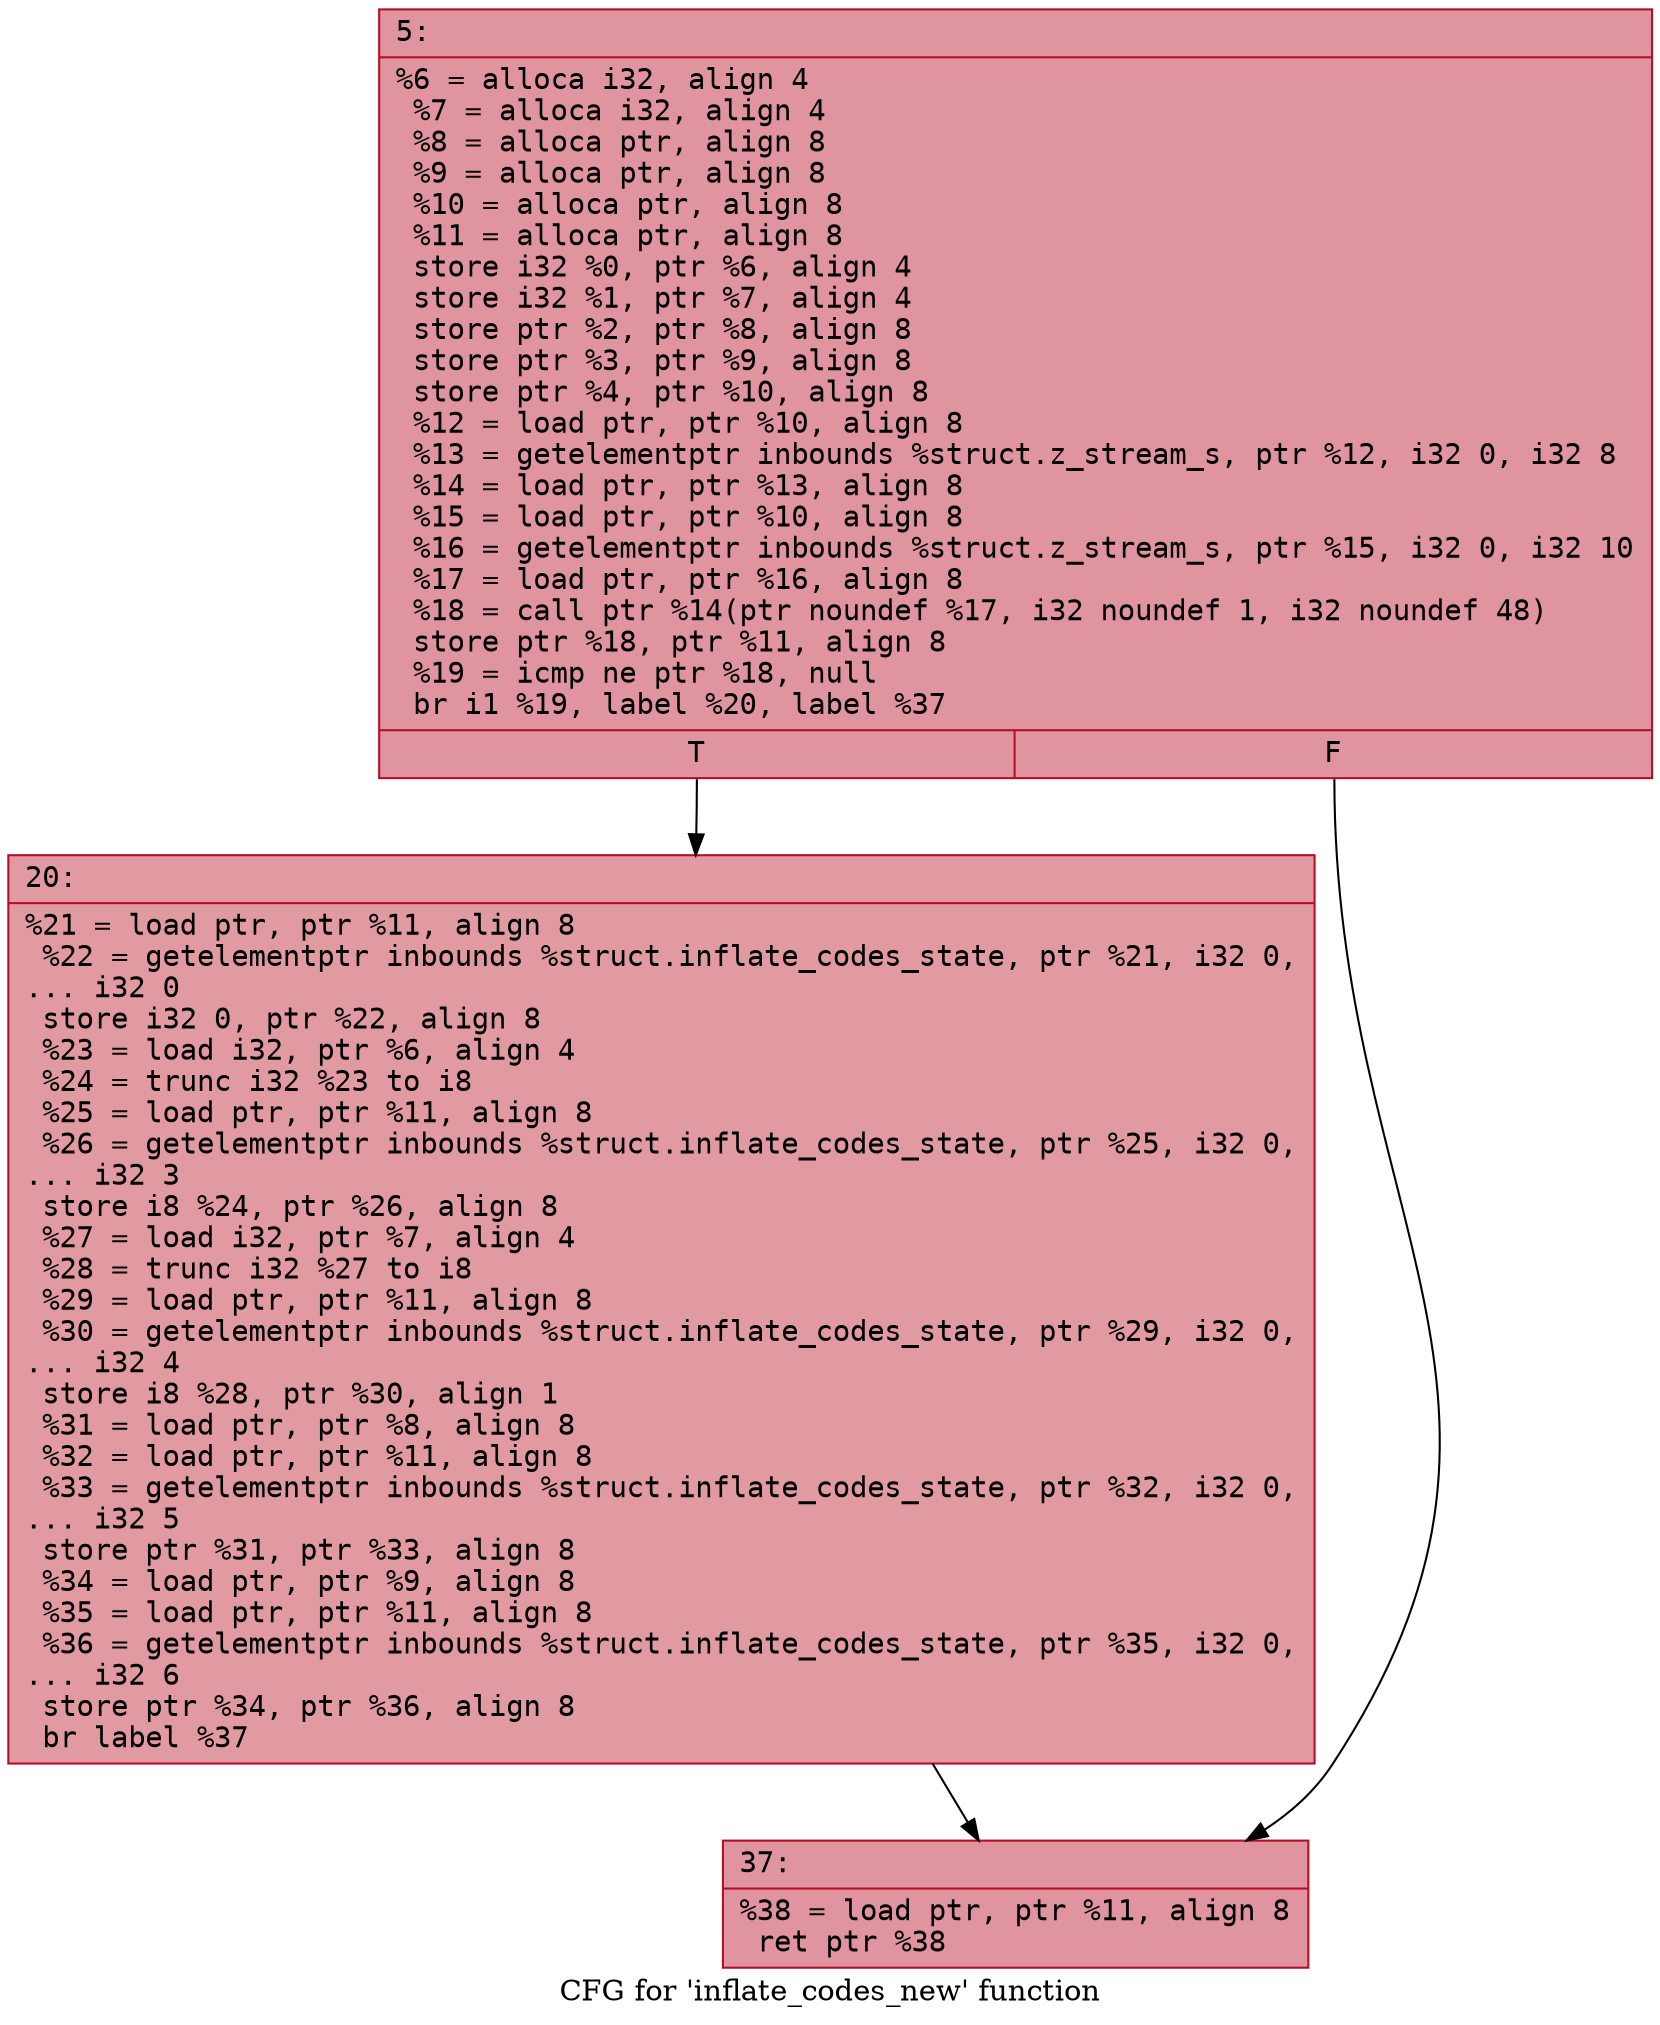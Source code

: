 digraph "CFG for 'inflate_codes_new' function" {
	label="CFG for 'inflate_codes_new' function";

	Node0x6000014d9e50 [shape=record,color="#b70d28ff", style=filled, fillcolor="#b70d2870" fontname="Courier",label="{5:\l|  %6 = alloca i32, align 4\l  %7 = alloca i32, align 4\l  %8 = alloca ptr, align 8\l  %9 = alloca ptr, align 8\l  %10 = alloca ptr, align 8\l  %11 = alloca ptr, align 8\l  store i32 %0, ptr %6, align 4\l  store i32 %1, ptr %7, align 4\l  store ptr %2, ptr %8, align 8\l  store ptr %3, ptr %9, align 8\l  store ptr %4, ptr %10, align 8\l  %12 = load ptr, ptr %10, align 8\l  %13 = getelementptr inbounds %struct.z_stream_s, ptr %12, i32 0, i32 8\l  %14 = load ptr, ptr %13, align 8\l  %15 = load ptr, ptr %10, align 8\l  %16 = getelementptr inbounds %struct.z_stream_s, ptr %15, i32 0, i32 10\l  %17 = load ptr, ptr %16, align 8\l  %18 = call ptr %14(ptr noundef %17, i32 noundef 1, i32 noundef 48)\l  store ptr %18, ptr %11, align 8\l  %19 = icmp ne ptr %18, null\l  br i1 %19, label %20, label %37\l|{<s0>T|<s1>F}}"];
	Node0x6000014d9e50:s0 -> Node0x6000014d9ea0[tooltip="5 -> 20\nProbability 62.50%" ];
	Node0x6000014d9e50:s1 -> Node0x6000014d9ef0[tooltip="5 -> 37\nProbability 37.50%" ];
	Node0x6000014d9ea0 [shape=record,color="#b70d28ff", style=filled, fillcolor="#bb1b2c70" fontname="Courier",label="{20:\l|  %21 = load ptr, ptr %11, align 8\l  %22 = getelementptr inbounds %struct.inflate_codes_state, ptr %21, i32 0,\l... i32 0\l  store i32 0, ptr %22, align 8\l  %23 = load i32, ptr %6, align 4\l  %24 = trunc i32 %23 to i8\l  %25 = load ptr, ptr %11, align 8\l  %26 = getelementptr inbounds %struct.inflate_codes_state, ptr %25, i32 0,\l... i32 3\l  store i8 %24, ptr %26, align 8\l  %27 = load i32, ptr %7, align 4\l  %28 = trunc i32 %27 to i8\l  %29 = load ptr, ptr %11, align 8\l  %30 = getelementptr inbounds %struct.inflate_codes_state, ptr %29, i32 0,\l... i32 4\l  store i8 %28, ptr %30, align 1\l  %31 = load ptr, ptr %8, align 8\l  %32 = load ptr, ptr %11, align 8\l  %33 = getelementptr inbounds %struct.inflate_codes_state, ptr %32, i32 0,\l... i32 5\l  store ptr %31, ptr %33, align 8\l  %34 = load ptr, ptr %9, align 8\l  %35 = load ptr, ptr %11, align 8\l  %36 = getelementptr inbounds %struct.inflate_codes_state, ptr %35, i32 0,\l... i32 6\l  store ptr %34, ptr %36, align 8\l  br label %37\l}"];
	Node0x6000014d9ea0 -> Node0x6000014d9ef0[tooltip="20 -> 37\nProbability 100.00%" ];
	Node0x6000014d9ef0 [shape=record,color="#b70d28ff", style=filled, fillcolor="#b70d2870" fontname="Courier",label="{37:\l|  %38 = load ptr, ptr %11, align 8\l  ret ptr %38\l}"];
}
